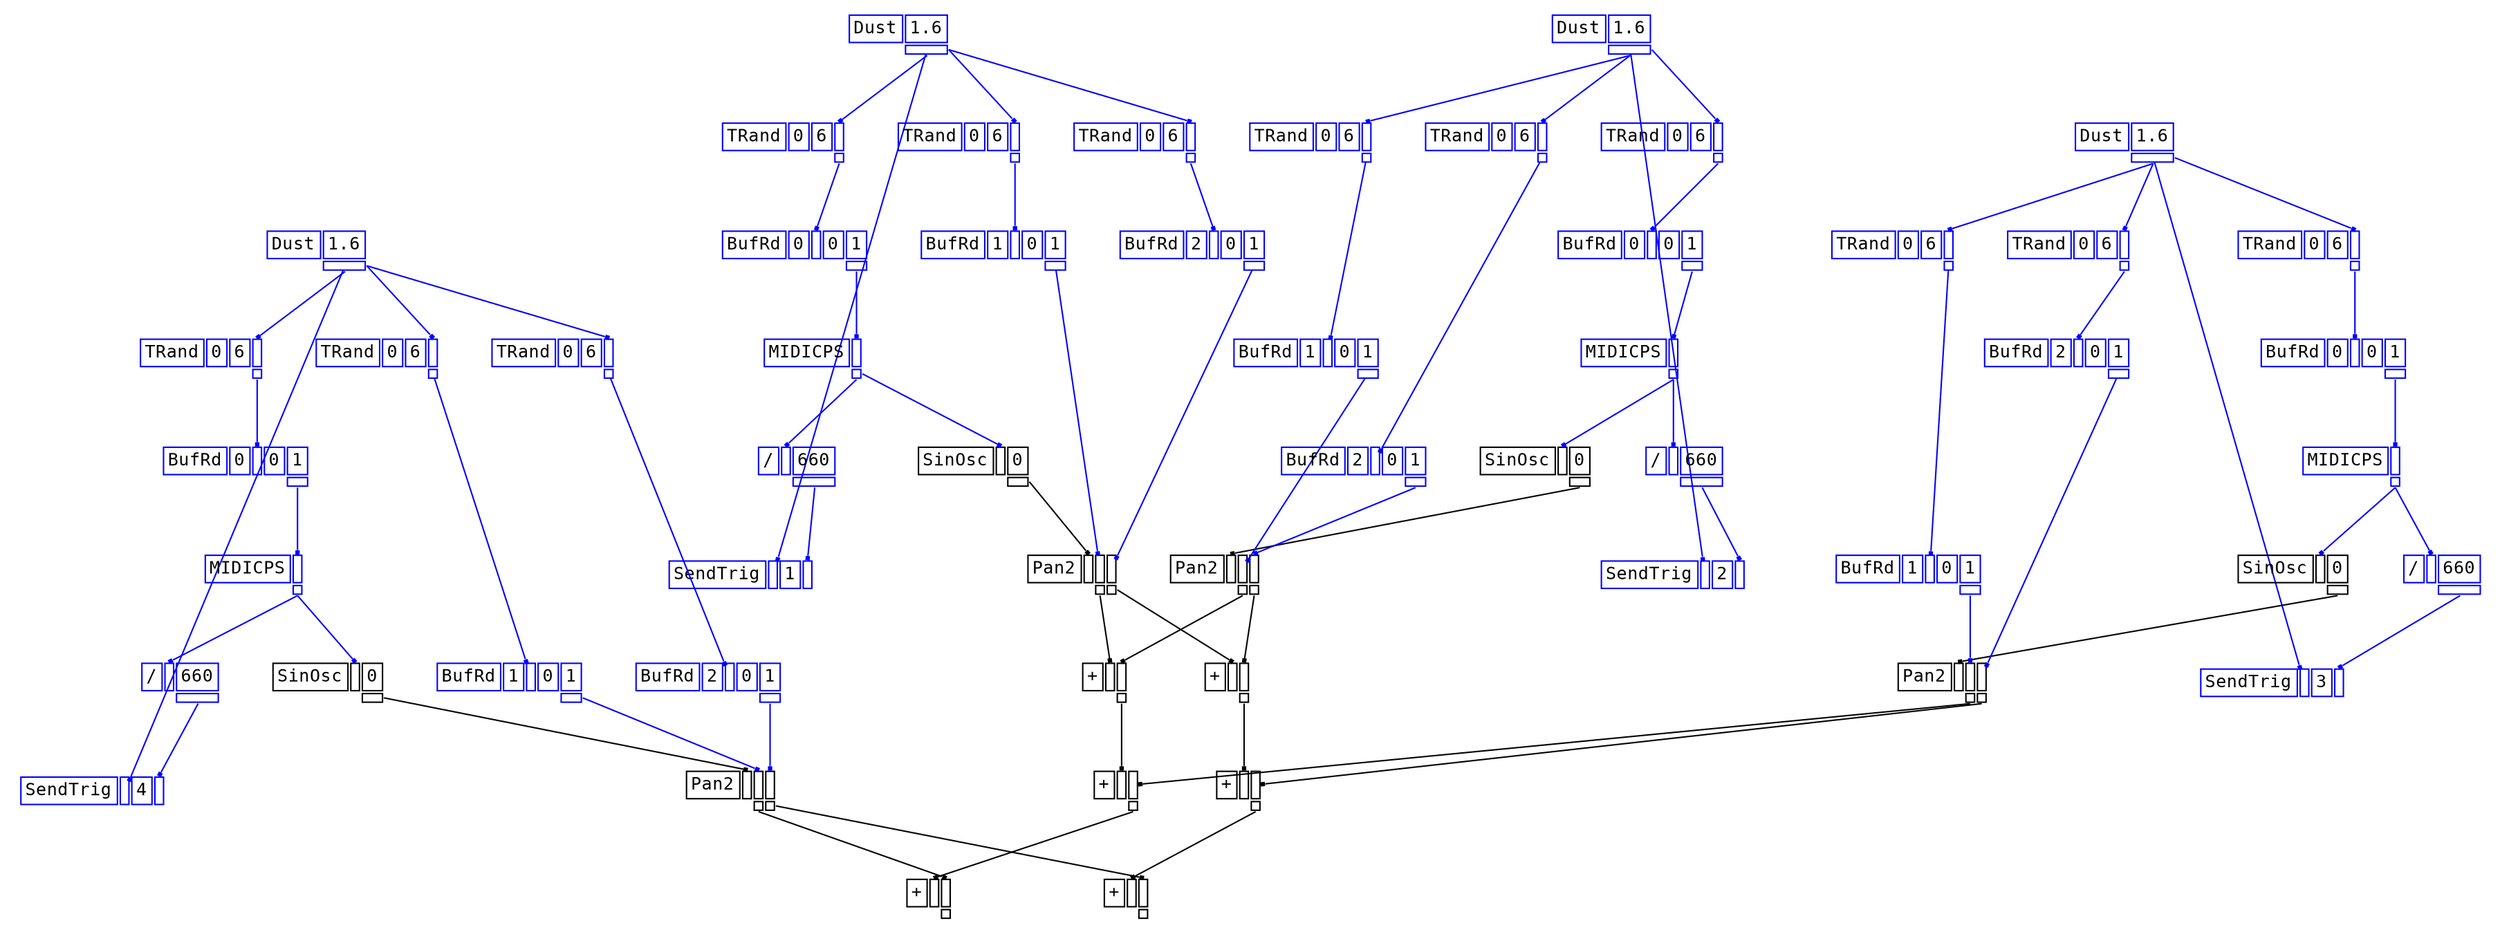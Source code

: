 digraph Anonymous {
graph [splines=false];
node [fontsize=12,fontname="Courier"];
edge [arrowhead=box,arrowsize=0.25];
u_1 [shape="plaintext",color="blue",label=<<TABLE BORDER="0" CELLBORDER="1"><TR><TD>Dust</TD><TD>1.6</TD></TR><TR><TD BORDER="0"></TD><TD PORT="o_0"></TD></TR></TABLE>>];
u_5 [shape="plaintext",color="blue",label=<<TABLE BORDER="0" CELLBORDER="1"><TR><TD>TRand</TD><TD>0</TD><TD>6</TD><TD PORT="i_2"></TD></TR><TR><TD BORDER="0"></TD><TD BORDER="0"></TD><TD BORDER="0"></TD><TD PORT="o_0"></TD></TR></TABLE>>];
u_7 [shape="plaintext",color="blue",label=<<TABLE BORDER="0" CELLBORDER="1"><TR><TD>BufRd</TD><TD>0</TD><TD PORT="i_1"></TD><TD>0</TD><TD>1</TD></TR><TR><TD BORDER="0"></TD><TD BORDER="0"></TD><TD BORDER="0"></TD><TD BORDER="0"></TD><TD PORT="o_0"></TD></TR></TABLE>>];
u_8 [shape="plaintext",color="blue",label=<<TABLE BORDER="0" CELLBORDER="1"><TR><TD>MIDICPS</TD><TD PORT="i_0"></TD></TR><TR><TD BORDER="0"></TD><TD PORT="o_0"></TD></TR></TABLE>>];
u_10 [shape="plaintext",color="blue",label=<<TABLE BORDER="0" CELLBORDER="1"><TR><TD>/</TD><TD PORT="i_0"></TD><TD>660</TD></TR><TR><TD BORDER="0"></TD><TD BORDER="0"></TD><TD PORT="o_0"></TD></TR></TABLE>>];
u_11 [shape="plaintext",color="blue",label=<<TABLE BORDER="0" CELLBORDER="1"><TR><TD>SendTrig</TD><TD PORT="i_0"></TD><TD>4</TD><TD PORT="i_2"></TD></TR></TABLE>>];
u_12 [shape="plaintext",color="blue",label=<<TABLE BORDER="0" CELLBORDER="1"><TR><TD>Dust</TD><TD>1.6</TD></TR><TR><TD BORDER="0"></TD><TD PORT="o_0"></TD></TR></TABLE>>];
u_14 [shape="plaintext",color="blue",label=<<TABLE BORDER="0" CELLBORDER="1"><TR><TD>TRand</TD><TD>0</TD><TD>6</TD><TD PORT="i_2"></TD></TR><TR><TD BORDER="0"></TD><TD BORDER="0"></TD><TD BORDER="0"></TD><TD PORT="o_0"></TD></TR></TABLE>>];
u_15 [shape="plaintext",color="blue",label=<<TABLE BORDER="0" CELLBORDER="1"><TR><TD>BufRd</TD><TD>0</TD><TD PORT="i_1"></TD><TD>0</TD><TD>1</TD></TR><TR><TD BORDER="0"></TD><TD BORDER="0"></TD><TD BORDER="0"></TD><TD BORDER="0"></TD><TD PORT="o_0"></TD></TR></TABLE>>];
u_16 [shape="plaintext",color="blue",label=<<TABLE BORDER="0" CELLBORDER="1"><TR><TD>MIDICPS</TD><TD PORT="i_0"></TD></TR><TR><TD BORDER="0"></TD><TD PORT="o_0"></TD></TR></TABLE>>];
u_17 [shape="plaintext",color="blue",label=<<TABLE BORDER="0" CELLBORDER="1"><TR><TD>/</TD><TD PORT="i_0"></TD><TD>660</TD></TR><TR><TD BORDER="0"></TD><TD BORDER="0"></TD><TD PORT="o_0"></TD></TR></TABLE>>];
u_18 [shape="plaintext",color="blue",label=<<TABLE BORDER="0" CELLBORDER="1"><TR><TD>SendTrig</TD><TD PORT="i_0"></TD><TD>3</TD><TD PORT="i_2"></TD></TR></TABLE>>];
u_19 [shape="plaintext",color="blue",label=<<TABLE BORDER="0" CELLBORDER="1"><TR><TD>Dust</TD><TD>1.6</TD></TR><TR><TD BORDER="0"></TD><TD PORT="o_0"></TD></TR></TABLE>>];
u_21 [shape="plaintext",color="blue",label=<<TABLE BORDER="0" CELLBORDER="1"><TR><TD>TRand</TD><TD>0</TD><TD>6</TD><TD PORT="i_2"></TD></TR><TR><TD BORDER="0"></TD><TD BORDER="0"></TD><TD BORDER="0"></TD><TD PORT="o_0"></TD></TR></TABLE>>];
u_22 [shape="plaintext",color="blue",label=<<TABLE BORDER="0" CELLBORDER="1"><TR><TD>BufRd</TD><TD>0</TD><TD PORT="i_1"></TD><TD>0</TD><TD>1</TD></TR><TR><TD BORDER="0"></TD><TD BORDER="0"></TD><TD BORDER="0"></TD><TD BORDER="0"></TD><TD PORT="o_0"></TD></TR></TABLE>>];
u_23 [shape="plaintext",color="blue",label=<<TABLE BORDER="0" CELLBORDER="1"><TR><TD>MIDICPS</TD><TD PORT="i_0"></TD></TR><TR><TD BORDER="0"></TD><TD PORT="o_0"></TD></TR></TABLE>>];
u_24 [shape="plaintext",color="blue",label=<<TABLE BORDER="0" CELLBORDER="1"><TR><TD>/</TD><TD PORT="i_0"></TD><TD>660</TD></TR><TR><TD BORDER="0"></TD><TD BORDER="0"></TD><TD PORT="o_0"></TD></TR></TABLE>>];
u_25 [shape="plaintext",color="blue",label=<<TABLE BORDER="0" CELLBORDER="1"><TR><TD>SendTrig</TD><TD PORT="i_0"></TD><TD>2</TD><TD PORT="i_2"></TD></TR></TABLE>>];
u_26 [shape="plaintext",color="blue",label=<<TABLE BORDER="0" CELLBORDER="1"><TR><TD>Dust</TD><TD>1.6</TD></TR><TR><TD BORDER="0"></TD><TD PORT="o_0"></TD></TR></TABLE>>];
u_27 [shape="plaintext",color="blue",label=<<TABLE BORDER="0" CELLBORDER="1"><TR><TD>TRand</TD><TD>0</TD><TD>6</TD><TD PORT="i_2"></TD></TR><TR><TD BORDER="0"></TD><TD BORDER="0"></TD><TD BORDER="0"></TD><TD PORT="o_0"></TD></TR></TABLE>>];
u_28 [shape="plaintext",color="blue",label=<<TABLE BORDER="0" CELLBORDER="1"><TR><TD>BufRd</TD><TD>0</TD><TD PORT="i_1"></TD><TD>0</TD><TD>1</TD></TR><TR><TD BORDER="0"></TD><TD BORDER="0"></TD><TD BORDER="0"></TD><TD BORDER="0"></TD><TD PORT="o_0"></TD></TR></TABLE>>];
u_29 [shape="plaintext",color="blue",label=<<TABLE BORDER="0" CELLBORDER="1"><TR><TD>MIDICPS</TD><TD PORT="i_0"></TD></TR><TR><TD BORDER="0"></TD><TD PORT="o_0"></TD></TR></TABLE>>];
u_30 [shape="plaintext",color="blue",label=<<TABLE BORDER="0" CELLBORDER="1"><TR><TD>/</TD><TD PORT="i_0"></TD><TD>660</TD></TR><TR><TD BORDER="0"></TD><TD BORDER="0"></TD><TD PORT="o_0"></TD></TR></TABLE>>];
u_31 [shape="plaintext",color="blue",label=<<TABLE BORDER="0" CELLBORDER="1"><TR><TD>SendTrig</TD><TD PORT="i_0"></TD><TD>1</TD><TD PORT="i_2"></TD></TR></TABLE>>];
u_32 [shape="plaintext",color="black",label=<<TABLE BORDER="0" CELLBORDER="1"><TR><TD>SinOsc</TD><TD PORT="i_0"></TD><TD>0</TD></TR><TR><TD BORDER="0"></TD><TD BORDER="0"></TD><TD PORT="o_0"></TD></TR></TABLE>>];
u_33 [shape="plaintext",color="blue",label=<<TABLE BORDER="0" CELLBORDER="1"><TR><TD>TRand</TD><TD>0</TD><TD>6</TD><TD PORT="i_2"></TD></TR><TR><TD BORDER="0"></TD><TD BORDER="0"></TD><TD BORDER="0"></TD><TD PORT="o_0"></TD></TR></TABLE>>];
u_34 [shape="plaintext",color="blue",label=<<TABLE BORDER="0" CELLBORDER="1"><TR><TD>BufRd</TD><TD>1</TD><TD PORT="i_1"></TD><TD>0</TD><TD>1</TD></TR><TR><TD BORDER="0"></TD><TD BORDER="0"></TD><TD BORDER="0"></TD><TD BORDER="0"></TD><TD PORT="o_0"></TD></TR></TABLE>>];
u_35 [shape="plaintext",color="blue",label=<<TABLE BORDER="0" CELLBORDER="1"><TR><TD>TRand</TD><TD>0</TD><TD>6</TD><TD PORT="i_2"></TD></TR><TR><TD BORDER="0"></TD><TD BORDER="0"></TD><TD BORDER="0"></TD><TD PORT="o_0"></TD></TR></TABLE>>];
u_36 [shape="plaintext",color="blue",label=<<TABLE BORDER="0" CELLBORDER="1"><TR><TD>BufRd</TD><TD>2</TD><TD PORT="i_1"></TD><TD>0</TD><TD>1</TD></TR><TR><TD BORDER="0"></TD><TD BORDER="0"></TD><TD BORDER="0"></TD><TD BORDER="0"></TD><TD PORT="o_0"></TD></TR></TABLE>>];
u_37 [shape="plaintext",color="black",label=<<TABLE BORDER="0" CELLBORDER="1"><TR><TD>Pan2</TD><TD PORT="i_0"></TD><TD PORT="i_1"></TD><TD PORT="i_2"></TD></TR><TR><TD BORDER="0"></TD><TD BORDER="0"></TD><TD PORT="o_0"></TD><TD PORT="o_1"></TD></TR></TABLE>>];
u_39 [shape="plaintext",color="black",label=<<TABLE BORDER="0" CELLBORDER="1"><TR><TD>SinOsc</TD><TD PORT="i_0"></TD><TD>0</TD></TR><TR><TD BORDER="0"></TD><TD BORDER="0"></TD><TD PORT="o_0"></TD></TR></TABLE>>];
u_40 [shape="plaintext",color="blue",label=<<TABLE BORDER="0" CELLBORDER="1"><TR><TD>TRand</TD><TD>0</TD><TD>6</TD><TD PORT="i_2"></TD></TR><TR><TD BORDER="0"></TD><TD BORDER="0"></TD><TD BORDER="0"></TD><TD PORT="o_0"></TD></TR></TABLE>>];
u_41 [shape="plaintext",color="blue",label=<<TABLE BORDER="0" CELLBORDER="1"><TR><TD>BufRd</TD><TD>1</TD><TD PORT="i_1"></TD><TD>0</TD><TD>1</TD></TR><TR><TD BORDER="0"></TD><TD BORDER="0"></TD><TD BORDER="0"></TD><TD BORDER="0"></TD><TD PORT="o_0"></TD></TR></TABLE>>];
u_42 [shape="plaintext",color="blue",label=<<TABLE BORDER="0" CELLBORDER="1"><TR><TD>TRand</TD><TD>0</TD><TD>6</TD><TD PORT="i_2"></TD></TR><TR><TD BORDER="0"></TD><TD BORDER="0"></TD><TD BORDER="0"></TD><TD PORT="o_0"></TD></TR></TABLE>>];
u_43 [shape="plaintext",color="blue",label=<<TABLE BORDER="0" CELLBORDER="1"><TR><TD>BufRd</TD><TD>2</TD><TD PORT="i_1"></TD><TD>0</TD><TD>1</TD></TR><TR><TD BORDER="0"></TD><TD BORDER="0"></TD><TD BORDER="0"></TD><TD BORDER="0"></TD><TD PORT="o_0"></TD></TR></TABLE>>];
u_44 [shape="plaintext",color="black",label=<<TABLE BORDER="0" CELLBORDER="1"><TR><TD>Pan2</TD><TD PORT="i_0"></TD><TD PORT="i_1"></TD><TD PORT="i_2"></TD></TR><TR><TD BORDER="0"></TD><TD BORDER="0"></TD><TD PORT="o_0"></TD><TD PORT="o_1"></TD></TR></TABLE>>];
u_46 [shape="plaintext",color="black",label=<<TABLE BORDER="0" CELLBORDER="1"><TR><TD>+</TD><TD PORT="i_0"></TD><TD PORT="i_1"></TD></TR><TR><TD BORDER="0"></TD><TD BORDER="0"></TD><TD PORT="o_0"></TD></TR></TABLE>>];
u_47 [shape="plaintext",color="black",label=<<TABLE BORDER="0" CELLBORDER="1"><TR><TD>SinOsc</TD><TD PORT="i_0"></TD><TD>0</TD></TR><TR><TD BORDER="0"></TD><TD BORDER="0"></TD><TD PORT="o_0"></TD></TR></TABLE>>];
u_48 [shape="plaintext",color="blue",label=<<TABLE BORDER="0" CELLBORDER="1"><TR><TD>TRand</TD><TD>0</TD><TD>6</TD><TD PORT="i_2"></TD></TR><TR><TD BORDER="0"></TD><TD BORDER="0"></TD><TD BORDER="0"></TD><TD PORT="o_0"></TD></TR></TABLE>>];
u_49 [shape="plaintext",color="blue",label=<<TABLE BORDER="0" CELLBORDER="1"><TR><TD>BufRd</TD><TD>1</TD><TD PORT="i_1"></TD><TD>0</TD><TD>1</TD></TR><TR><TD BORDER="0"></TD><TD BORDER="0"></TD><TD BORDER="0"></TD><TD BORDER="0"></TD><TD PORT="o_0"></TD></TR></TABLE>>];
u_50 [shape="plaintext",color="blue",label=<<TABLE BORDER="0" CELLBORDER="1"><TR><TD>TRand</TD><TD>0</TD><TD>6</TD><TD PORT="i_2"></TD></TR><TR><TD BORDER="0"></TD><TD BORDER="0"></TD><TD BORDER="0"></TD><TD PORT="o_0"></TD></TR></TABLE>>];
u_51 [shape="plaintext",color="blue",label=<<TABLE BORDER="0" CELLBORDER="1"><TR><TD>BufRd</TD><TD>2</TD><TD PORT="i_1"></TD><TD>0</TD><TD>1</TD></TR><TR><TD BORDER="0"></TD><TD BORDER="0"></TD><TD BORDER="0"></TD><TD BORDER="0"></TD><TD PORT="o_0"></TD></TR></TABLE>>];
u_52 [shape="plaintext",color="black",label=<<TABLE BORDER="0" CELLBORDER="1"><TR><TD>Pan2</TD><TD PORT="i_0"></TD><TD PORT="i_1"></TD><TD PORT="i_2"></TD></TR><TR><TD BORDER="0"></TD><TD BORDER="0"></TD><TD PORT="o_0"></TD><TD PORT="o_1"></TD></TR></TABLE>>];
u_54 [shape="plaintext",color="black",label=<<TABLE BORDER="0" CELLBORDER="1"><TR><TD>+</TD><TD PORT="i_0"></TD><TD PORT="i_1"></TD></TR><TR><TD BORDER="0"></TD><TD BORDER="0"></TD><TD PORT="o_0"></TD></TR></TABLE>>];
u_55 [shape="plaintext",color="black",label=<<TABLE BORDER="0" CELLBORDER="1"><TR><TD>SinOsc</TD><TD PORT="i_0"></TD><TD>0</TD></TR><TR><TD BORDER="0"></TD><TD BORDER="0"></TD><TD PORT="o_0"></TD></TR></TABLE>>];
u_56 [shape="plaintext",color="blue",label=<<TABLE BORDER="0" CELLBORDER="1"><TR><TD>TRand</TD><TD>0</TD><TD>6</TD><TD PORT="i_2"></TD></TR><TR><TD BORDER="0"></TD><TD BORDER="0"></TD><TD BORDER="0"></TD><TD PORT="o_0"></TD></TR></TABLE>>];
u_57 [shape="plaintext",color="blue",label=<<TABLE BORDER="0" CELLBORDER="1"><TR><TD>BufRd</TD><TD>1</TD><TD PORT="i_1"></TD><TD>0</TD><TD>1</TD></TR><TR><TD BORDER="0"></TD><TD BORDER="0"></TD><TD BORDER="0"></TD><TD BORDER="0"></TD><TD PORT="o_0"></TD></TR></TABLE>>];
u_58 [shape="plaintext",color="blue",label=<<TABLE BORDER="0" CELLBORDER="1"><TR><TD>TRand</TD><TD>0</TD><TD>6</TD><TD PORT="i_2"></TD></TR><TR><TD BORDER="0"></TD><TD BORDER="0"></TD><TD BORDER="0"></TD><TD PORT="o_0"></TD></TR></TABLE>>];
u_59 [shape="plaintext",color="blue",label=<<TABLE BORDER="0" CELLBORDER="1"><TR><TD>BufRd</TD><TD>2</TD><TD PORT="i_1"></TD><TD>0</TD><TD>1</TD></TR><TR><TD BORDER="0"></TD><TD BORDER="0"></TD><TD BORDER="0"></TD><TD BORDER="0"></TD><TD PORT="o_0"></TD></TR></TABLE>>];
u_60 [shape="plaintext",color="black",label=<<TABLE BORDER="0" CELLBORDER="1"><TR><TD>Pan2</TD><TD PORT="i_0"></TD><TD PORT="i_1"></TD><TD PORT="i_2"></TD></TR><TR><TD BORDER="0"></TD><TD BORDER="0"></TD><TD PORT="o_0"></TD><TD PORT="o_1"></TD></TR></TABLE>>];
u_62 [shape="plaintext",color="black",label=<<TABLE BORDER="0" CELLBORDER="1"><TR><TD>+</TD><TD PORT="i_0"></TD><TD PORT="i_1"></TD></TR><TR><TD BORDER="0"></TD><TD BORDER="0"></TD><TD PORT="o_0"></TD></TR></TABLE>>];
u_65 [shape="plaintext",color="black",label=<<TABLE BORDER="0" CELLBORDER="1"><TR><TD>+</TD><TD PORT="i_0"></TD><TD PORT="i_1"></TD></TR><TR><TD BORDER="0"></TD><TD BORDER="0"></TD><TD PORT="o_0"></TD></TR></TABLE>>];
u_67 [shape="plaintext",color="black",label=<<TABLE BORDER="0" CELLBORDER="1"><TR><TD>+</TD><TD PORT="i_0"></TD><TD PORT="i_1"></TD></TR><TR><TD BORDER="0"></TD><TD BORDER="0"></TD><TD PORT="o_0"></TD></TR></TABLE>>];
u_69 [shape="plaintext",color="black",label=<<TABLE BORDER="0" CELLBORDER="1"><TR><TD>+</TD><TD PORT="i_0"></TD><TD PORT="i_1"></TD></TR><TR><TD BORDER="0"></TD><TD BORDER="0"></TD><TD PORT="o_0"></TD></TR></TABLE>>];
u_1:o_0 -> u_5:i_2 [color=blue];
u_5:o_0 -> u_7:i_1 [color=blue];
u_7:o_0 -> u_8:i_0 [color=blue];
u_8:o_0 -> u_10:i_0 [color=blue];
u_1:o_0 -> u_11:i_0 [color=blue];
u_10:o_0 -> u_11:i_2 [color=blue];
u_12:o_0 -> u_14:i_2 [color=blue];
u_14:o_0 -> u_15:i_1 [color=blue];
u_15:o_0 -> u_16:i_0 [color=blue];
u_16:o_0 -> u_17:i_0 [color=blue];
u_12:o_0 -> u_18:i_0 [color=blue];
u_17:o_0 -> u_18:i_2 [color=blue];
u_19:o_0 -> u_21:i_2 [color=blue];
u_21:o_0 -> u_22:i_1 [color=blue];
u_22:o_0 -> u_23:i_0 [color=blue];
u_23:o_0 -> u_24:i_0 [color=blue];
u_19:o_0 -> u_25:i_0 [color=blue];
u_24:o_0 -> u_25:i_2 [color=blue];
u_26:o_0 -> u_27:i_2 [color=blue];
u_27:o_0 -> u_28:i_1 [color=blue];
u_28:o_0 -> u_29:i_0 [color=blue];
u_29:o_0 -> u_30:i_0 [color=blue];
u_26:o_0 -> u_31:i_0 [color=blue];
u_30:o_0 -> u_31:i_2 [color=blue];
u_29:o_0 -> u_32:i_0 [color=blue];
u_26:o_0 -> u_33:i_2 [color=blue];
u_33:o_0 -> u_34:i_1 [color=blue];
u_26:o_0 -> u_35:i_2 [color=blue];
u_35:o_0 -> u_36:i_1 [color=blue];
u_32:o_0 -> u_37:i_0 [color=black];
u_34:o_0 -> u_37:i_1 [color=blue];
u_36:o_0 -> u_37:i_2 [color=blue];
u_23:o_0 -> u_39:i_0 [color=blue];
u_19:o_0 -> u_40:i_2 [color=blue];
u_40:o_0 -> u_41:i_1 [color=blue];
u_19:o_0 -> u_42:i_2 [color=blue];
u_42:o_0 -> u_43:i_1 [color=blue];
u_39:o_0 -> u_44:i_0 [color=black];
u_41:o_0 -> u_44:i_1 [color=blue];
u_43:o_0 -> u_44:i_2 [color=blue];
u_37:o_1 -> u_46:i_0 [color=black];
u_44:o_1 -> u_46:i_1 [color=black];
u_16:o_0 -> u_47:i_0 [color=blue];
u_12:o_0 -> u_48:i_2 [color=blue];
u_48:o_0 -> u_49:i_1 [color=blue];
u_12:o_0 -> u_50:i_2 [color=blue];
u_50:o_0 -> u_51:i_1 [color=blue];
u_47:o_0 -> u_52:i_0 [color=black];
u_49:o_0 -> u_52:i_1 [color=blue];
u_51:o_0 -> u_52:i_2 [color=blue];
u_46:o_0 -> u_54:i_0 [color=black];
u_52:o_1 -> u_54:i_1 [color=black];
u_8:o_0 -> u_55:i_0 [color=blue];
u_1:o_0 -> u_56:i_2 [color=blue];
u_56:o_0 -> u_57:i_1 [color=blue];
u_1:o_0 -> u_58:i_2 [color=blue];
u_58:o_0 -> u_59:i_1 [color=blue];
u_55:o_0 -> u_60:i_0 [color=black];
u_57:o_0 -> u_60:i_1 [color=blue];
u_59:o_0 -> u_60:i_2 [color=blue];
u_54:o_0 -> u_62:i_0 [color=black];
u_60:o_1 -> u_62:i_1 [color=black];
u_37:o_0 -> u_65:i_0 [color=black];
u_44:o_0 -> u_65:i_1 [color=black];
u_65:o_0 -> u_67:i_0 [color=black];
u_52:o_0 -> u_67:i_1 [color=black];
u_67:o_0 -> u_69:i_0 [color=black];
u_60:o_0 -> u_69:i_1 [color=black];
}
